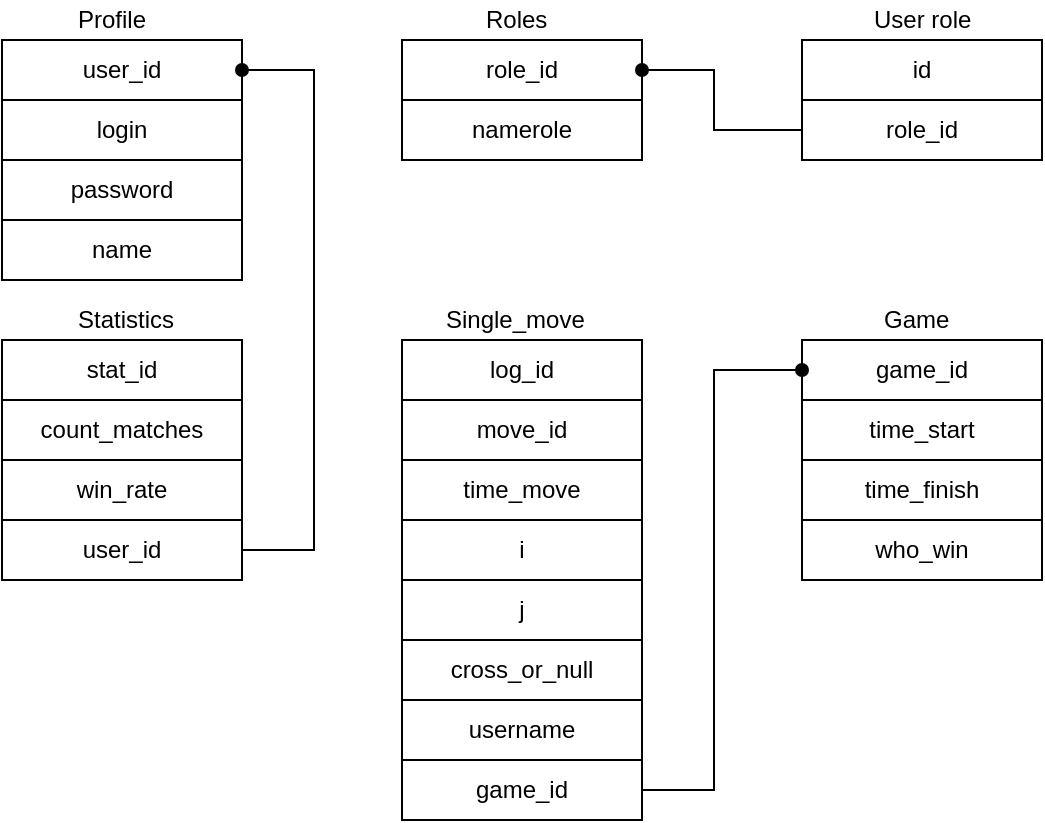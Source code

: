 <mxfile version="12.2.3" type="github" pages="1">
  <diagram id="MbeGYjjMs0fzvHukut4u" name="Page-1">
    <mxGraphModel dx="1408" dy="748" grid="1" gridSize="10" guides="1" tooltips="1" connect="1" arrows="1" fold="1" page="1" pageScale="1" pageWidth="1169" pageHeight="827" math="0" shadow="0">
      <root>
        <mxCell id="0"/>
        <mxCell id="1" parent="0"/>
        <mxCell id="almI7O5m_b5BkzagQjyc-1" value="user_id" style="rounded=0;whiteSpace=wrap;html=1;" parent="1" vertex="1">
          <mxGeometry x="324" y="218" width="120" height="30" as="geometry"/>
        </mxCell>
        <mxCell id="almI7O5m_b5BkzagQjyc-2" value="login" style="rounded=0;whiteSpace=wrap;html=1;" parent="1" vertex="1">
          <mxGeometry x="324" y="248" width="120" height="30" as="geometry"/>
        </mxCell>
        <mxCell id="almI7O5m_b5BkzagQjyc-3" value="password" style="rounded=0;whiteSpace=wrap;html=1;" parent="1" vertex="1">
          <mxGeometry x="324" y="278" width="120" height="30" as="geometry"/>
        </mxCell>
        <mxCell id="almI7O5m_b5BkzagQjyc-4" value="name" style="rounded=0;whiteSpace=wrap;html=1;" parent="1" vertex="1">
          <mxGeometry x="324" y="308" width="120" height="30" as="geometry"/>
        </mxCell>
        <mxCell id="almI7O5m_b5BkzagQjyc-6" value="role_id" style="rounded=0;whiteSpace=wrap;html=1;" parent="1" vertex="1">
          <mxGeometry x="524" y="218" width="120" height="30" as="geometry"/>
        </mxCell>
        <mxCell id="almI7O5m_b5BkzagQjyc-7" value="namerole" style="rounded=0;whiteSpace=wrap;html=1;" parent="1" vertex="1">
          <mxGeometry x="524" y="248" width="120" height="30" as="geometry"/>
        </mxCell>
        <mxCell id="almI7O5m_b5BkzagQjyc-10" value="id" style="rounded=0;whiteSpace=wrap;html=1;" parent="1" vertex="1">
          <mxGeometry x="724" y="218" width="120" height="30" as="geometry"/>
        </mxCell>
        <mxCell id="almI7O5m_b5BkzagQjyc-11" value="role_id" style="rounded=0;whiteSpace=wrap;html=1;" parent="1" vertex="1">
          <mxGeometry x="724" y="248" width="120" height="30" as="geometry"/>
        </mxCell>
        <mxCell id="almI7O5m_b5BkzagQjyc-14" value="stat_id" style="rounded=0;whiteSpace=wrap;html=1;" parent="1" vertex="1">
          <mxGeometry x="324" y="368" width="120" height="30" as="geometry"/>
        </mxCell>
        <mxCell id="almI7O5m_b5BkzagQjyc-15" value="count_matches" style="rounded=0;whiteSpace=wrap;html=1;" parent="1" vertex="1">
          <mxGeometry x="324" y="398" width="120" height="30" as="geometry"/>
        </mxCell>
        <mxCell id="almI7O5m_b5BkzagQjyc-16" value="win_rate" style="rounded=0;whiteSpace=wrap;html=1;" parent="1" vertex="1">
          <mxGeometry x="324" y="428" width="120" height="30" as="geometry"/>
        </mxCell>
        <mxCell id="almI7O5m_b5BkzagQjyc-17" value="user_id" style="rounded=0;whiteSpace=wrap;html=1;" parent="1" vertex="1">
          <mxGeometry x="324" y="458" width="120" height="30" as="geometry"/>
        </mxCell>
        <mxCell id="almI7O5m_b5BkzagQjyc-18" value="log_id" style="rounded=0;whiteSpace=wrap;html=1;" parent="1" vertex="1">
          <mxGeometry x="524" y="368" width="120" height="30" as="geometry"/>
        </mxCell>
        <mxCell id="almI7O5m_b5BkzagQjyc-19" value="move_id" style="rounded=0;whiteSpace=wrap;html=1;" parent="1" vertex="1">
          <mxGeometry x="524" y="398" width="120" height="30" as="geometry"/>
        </mxCell>
        <mxCell id="almI7O5m_b5BkzagQjyc-20" value="time_move" style="rounded=0;whiteSpace=wrap;html=1;" parent="1" vertex="1">
          <mxGeometry x="524" y="428" width="120" height="30" as="geometry"/>
        </mxCell>
        <mxCell id="almI7O5m_b5BkzagQjyc-21" value="i" style="rounded=0;whiteSpace=wrap;html=1;" parent="1" vertex="1">
          <mxGeometry x="524" y="458" width="120" height="30" as="geometry"/>
        </mxCell>
        <mxCell id="almI7O5m_b5BkzagQjyc-22" value="game_id" style="rounded=0;whiteSpace=wrap;html=1;" parent="1" vertex="1">
          <mxGeometry x="724" y="368" width="120" height="30" as="geometry"/>
        </mxCell>
        <mxCell id="almI7O5m_b5BkzagQjyc-23" value="time_start" style="rounded=0;whiteSpace=wrap;html=1;" parent="1" vertex="1">
          <mxGeometry x="724" y="398" width="120" height="30" as="geometry"/>
        </mxCell>
        <mxCell id="almI7O5m_b5BkzagQjyc-24" value="time_finish" style="rounded=0;whiteSpace=wrap;html=1;" parent="1" vertex="1">
          <mxGeometry x="724" y="428" width="120" height="30" as="geometry"/>
        </mxCell>
        <mxCell id="almI7O5m_b5BkzagQjyc-25" value="who_win" style="rounded=0;whiteSpace=wrap;html=1;" parent="1" vertex="1">
          <mxGeometry x="724" y="458" width="120" height="30" as="geometry"/>
        </mxCell>
        <mxCell id="almI7O5m_b5BkzagQjyc-26" value="j" style="rounded=0;whiteSpace=wrap;html=1;" parent="1" vertex="1">
          <mxGeometry x="524" y="488" width="120" height="30" as="geometry"/>
        </mxCell>
        <mxCell id="almI7O5m_b5BkzagQjyc-27" value="cross_or_null" style="rounded=0;whiteSpace=wrap;html=1;" parent="1" vertex="1">
          <mxGeometry x="524" y="518" width="120" height="30" as="geometry"/>
        </mxCell>
        <mxCell id="almI7O5m_b5BkzagQjyc-28" value="username" style="rounded=0;whiteSpace=wrap;html=1;" parent="1" vertex="1">
          <mxGeometry x="524" y="548" width="120" height="30" as="geometry"/>
        </mxCell>
        <mxCell id="almI7O5m_b5BkzagQjyc-29" value="game_id" style="rounded=0;whiteSpace=wrap;html=1;" parent="1" vertex="1">
          <mxGeometry x="524" y="578" width="120" height="30" as="geometry"/>
        </mxCell>
        <mxCell id="almI7O5m_b5BkzagQjyc-30" value="" style="endArrow=none;html=1;exitX=1;exitY=0.5;exitDx=0;exitDy=0;entryX=0;entryY=0.5;entryDx=0;entryDy=0;endFill=0;rounded=0;startArrow=oval;startFill=1;" parent="1" source="almI7O5m_b5BkzagQjyc-6" target="almI7O5m_b5BkzagQjyc-11" edge="1">
          <mxGeometry width="50" height="50" relative="1" as="geometry">
            <mxPoint x="699" y="350" as="sourcePoint"/>
            <mxPoint x="749" y="300" as="targetPoint"/>
            <Array as="points">
              <mxPoint x="680" y="233"/>
              <mxPoint x="680" y="263"/>
            </Array>
          </mxGeometry>
        </mxCell>
        <mxCell id="almI7O5m_b5BkzagQjyc-31" value="" style="endArrow=oval;html=1;entryX=0;entryY=0.5;entryDx=0;entryDy=0;rounded=0;endFill=1;" parent="1" target="almI7O5m_b5BkzagQjyc-22" edge="1">
          <mxGeometry width="50" height="50" relative="1" as="geometry">
            <mxPoint x="644" y="593" as="sourcePoint"/>
            <mxPoint x="694" y="543" as="targetPoint"/>
            <Array as="points">
              <mxPoint x="680" y="593"/>
              <mxPoint x="680" y="383"/>
            </Array>
          </mxGeometry>
        </mxCell>
        <mxCell id="almI7O5m_b5BkzagQjyc-33" value="" style="endArrow=oval;html=1;entryX=1;entryY=0.5;entryDx=0;entryDy=0;rounded=0;endFill=1;" parent="1" target="almI7O5m_b5BkzagQjyc-1" edge="1">
          <mxGeometry width="50" height="50" relative="1" as="geometry">
            <mxPoint x="444" y="473" as="sourcePoint"/>
            <mxPoint x="494" y="423" as="targetPoint"/>
            <Array as="points">
              <mxPoint x="480" y="473"/>
              <mxPoint x="480" y="233"/>
            </Array>
          </mxGeometry>
        </mxCell>
        <mxCell id="pHo6ERvaAQiYq91L55_5-1" value="Profile" style="text;html=1;resizable=0;points=[];autosize=1;align=left;verticalAlign=top;spacingTop=-4;" vertex="1" parent="1">
          <mxGeometry x="360" y="198" width="50" height="20" as="geometry"/>
        </mxCell>
        <mxCell id="pHo6ERvaAQiYq91L55_5-2" value="Roles" style="text;html=1;resizable=0;points=[];autosize=1;align=left;verticalAlign=top;spacingTop=-4;" vertex="1" parent="1">
          <mxGeometry x="563.5" y="198" width="50" height="20" as="geometry"/>
        </mxCell>
        <mxCell id="pHo6ERvaAQiYq91L55_5-3" value="User role" style="text;html=1;resizable=0;points=[];autosize=1;align=left;verticalAlign=top;spacingTop=-4;" vertex="1" parent="1">
          <mxGeometry x="758" y="198" width="60" height="20" as="geometry"/>
        </mxCell>
        <mxCell id="pHo6ERvaAQiYq91L55_5-4" value="Statistics" style="text;html=1;resizable=0;points=[];autosize=1;align=left;verticalAlign=top;spacingTop=-4;" vertex="1" parent="1">
          <mxGeometry x="360" y="348" width="60" height="20" as="geometry"/>
        </mxCell>
        <mxCell id="pHo6ERvaAQiYq91L55_5-5" value="Single_move" style="text;html=1;resizable=0;points=[];autosize=1;align=left;verticalAlign=top;spacingTop=-4;" vertex="1" parent="1">
          <mxGeometry x="544" y="348" width="80" height="20" as="geometry"/>
        </mxCell>
        <mxCell id="pHo6ERvaAQiYq91L55_5-6" value="Game" style="text;html=1;resizable=0;points=[];autosize=1;align=left;verticalAlign=top;spacingTop=-4;" vertex="1" parent="1">
          <mxGeometry x="763" y="348" width="50" height="20" as="geometry"/>
        </mxCell>
      </root>
    </mxGraphModel>
  </diagram>
</mxfile>
